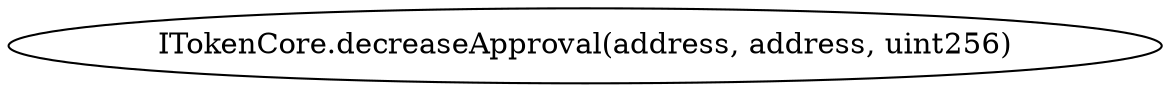 digraph "" {
	graph [bb="0,0,466.64,36"];
	node [label="\N"];
	"ITokenCore.decreaseApproval(address, address, uint256)"	 [height=0.5,
		pos="233.32,18",
		width=6.4811];
}
digraph "" {
	graph [bb="0,0,466.64,36"];
	node [label="\N"];
	"ITokenCore.decreaseApproval(address, address, uint256)"	 [height=0.5,
		pos="233.32,18",
		width=6.4811];
}
digraph "" {
	graph [bb="0,0,466.64,36"];
	node [label="\N"];
	"ITokenCore.decreaseApproval(address, address, uint256)"	 [height=0.5,
		pos="233.32,18",
		width=6.4811];
}
digraph "" {
	graph [bb="0,0,466.64,36"];
	node [label="\N"];
	"ITokenCore.decreaseApproval(address, address, uint256)"	 [height=0.5,
		pos="233.32,18",
		width=6.4811];
}
digraph "" {
	graph [bb="0,0,466.64,36"];
	node [label="\N"];
	"ITokenCore.decreaseApproval(address, address, uint256)"	 [height=0.5,
		pos="233.32,18",
		width=6.4811];
}
